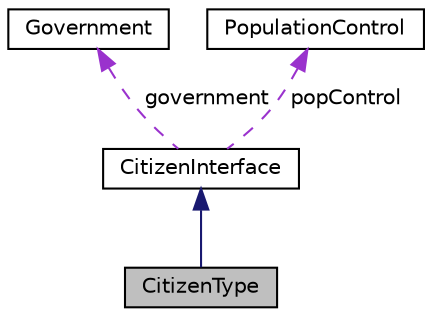 digraph "CitizenType"
{
 // LATEX_PDF_SIZE
  edge [fontname="Helvetica",fontsize="10",labelfontname="Helvetica",labelfontsize="10"];
  node [fontname="Helvetica",fontsize="10",shape=record];
  Node1 [label="CitizenType",height=0.2,width=0.4,color="black", fillcolor="grey75", style="filled", fontcolor="black",tooltip="A decorator class for enhancing the functionality of citizen objects."];
  Node2 -> Node1 [dir="back",color="midnightblue",fontsize="10",style="solid",fontname="Helvetica"];
  Node2 [label="CitizenInterface",height=0.2,width=0.4,color="black", fillcolor="white", style="filled",URL="$classCitizenInterface.html",tooltip="An abstract base class that defines the interface for Citizen components."];
  Node3 -> Node2 [dir="back",color="darkorchid3",fontsize="10",style="dashed",label=" government" ,fontname="Helvetica"];
  Node3 [label="Government",height=0.2,width=0.4,color="black", fillcolor="white", style="filled",URL="$classGovernment.html",tooltip="Base class for government sectors implementing Observer pattern for citizen notifications."];
  Node4 -> Node2 [dir="back",color="darkorchid3",fontsize="10",style="dashed",label=" popControl" ,fontname="Helvetica"];
  Node4 [label="PopulationControl",height=0.2,width=0.4,color="black", fillcolor="white", style="filled",URL="$classPopulationControl.html",tooltip="Class for managing population dynamics in a city."];
}
